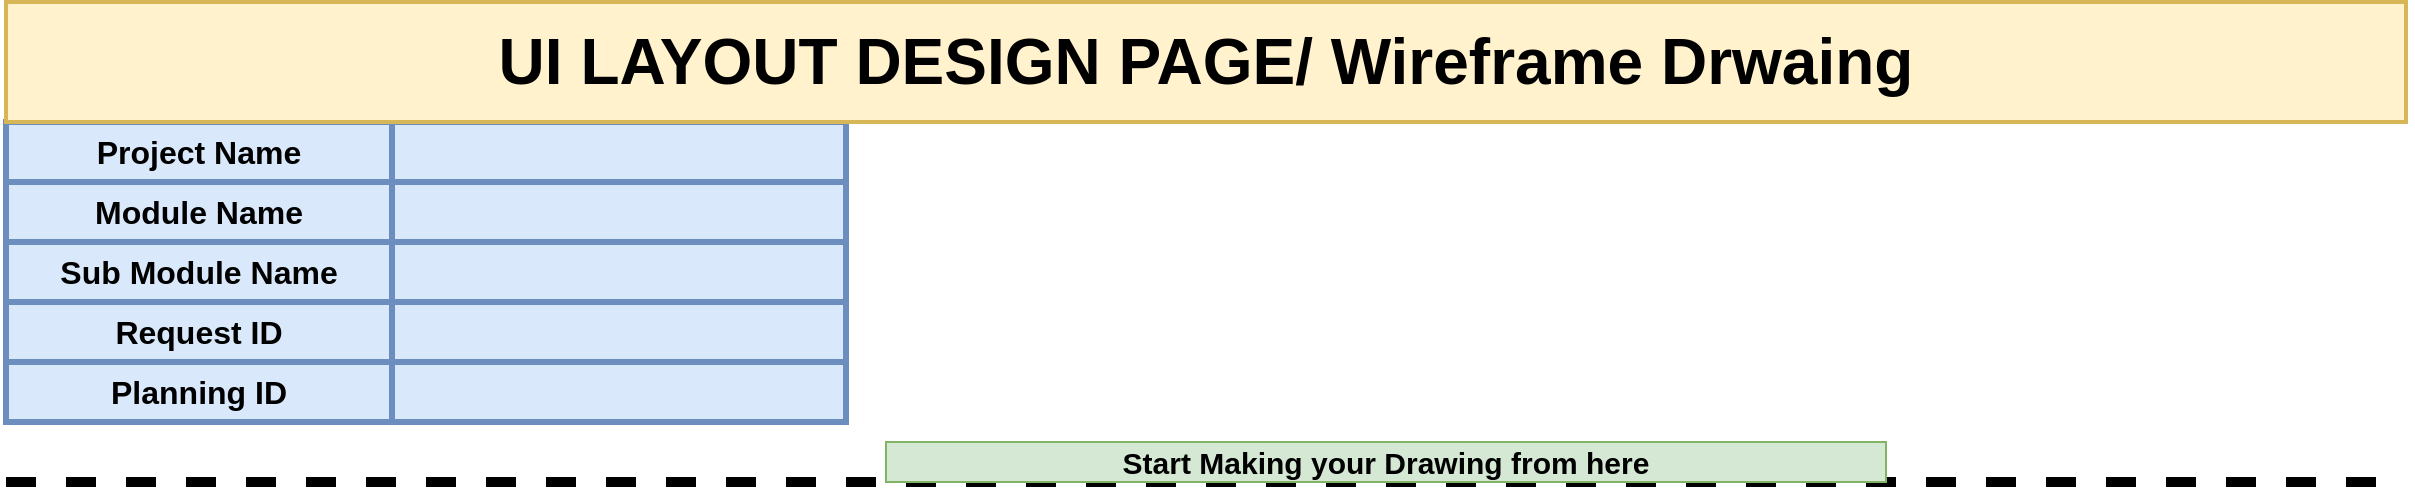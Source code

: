 <mxfile version="27.0.9">
  <diagram name="Page-1" id="OAKTUkW_2GI8W2eZJ_3z">
    <mxGraphModel dx="2626" dy="2769" grid="1" gridSize="10" guides="1" tooltips="1" connect="1" arrows="1" fold="1" page="1" pageScale="1" pageWidth="1200" pageHeight="1920" math="0" shadow="0">
      <root>
        <mxCell id="0" />
        <mxCell id="1" parent="0" />
        <mxCell id="X2DEoYNrEsbsbpdEYYna-1" value="" style="shape=table;startSize=0;container=1;collapsible=0;childLayout=tableLayout;fontSize=16;fontStyle=1;fillColor=#dae8fc;strokeColor=#6c8ebf;strokeWidth=3;" vertex="1" parent="1">
          <mxGeometry y="60" width="420" height="150" as="geometry" />
        </mxCell>
        <mxCell id="X2DEoYNrEsbsbpdEYYna-2" value="" style="shape=tableRow;horizontal=0;startSize=0;swimlaneHead=0;swimlaneBody=0;strokeColor=inherit;top=0;left=0;bottom=0;right=0;collapsible=0;dropTarget=0;fillColor=none;points=[[0,0.5],[1,0.5]];portConstraint=eastwest;fontSize=16;" vertex="1" parent="X2DEoYNrEsbsbpdEYYna-1">
          <mxGeometry width="420" height="30" as="geometry" />
        </mxCell>
        <mxCell id="X2DEoYNrEsbsbpdEYYna-3" value="&lt;b&gt;Project Name&lt;/b&gt;" style="shape=partialRectangle;html=1;whiteSpace=wrap;connectable=0;strokeColor=inherit;overflow=hidden;fillColor=none;top=0;left=0;bottom=0;right=0;pointerEvents=1;fontSize=16;" vertex="1" parent="X2DEoYNrEsbsbpdEYYna-2">
          <mxGeometry width="193" height="30" as="geometry">
            <mxRectangle width="193" height="30" as="alternateBounds" />
          </mxGeometry>
        </mxCell>
        <mxCell id="X2DEoYNrEsbsbpdEYYna-4" value="" style="shape=partialRectangle;html=1;whiteSpace=wrap;connectable=0;strokeColor=inherit;overflow=hidden;fillColor=none;top=0;left=0;bottom=0;right=0;pointerEvents=1;fontSize=16;" vertex="1" parent="X2DEoYNrEsbsbpdEYYna-2">
          <mxGeometry x="193" width="227" height="30" as="geometry">
            <mxRectangle width="227" height="30" as="alternateBounds" />
          </mxGeometry>
        </mxCell>
        <mxCell id="X2DEoYNrEsbsbpdEYYna-6" value="" style="shape=tableRow;horizontal=0;startSize=0;swimlaneHead=0;swimlaneBody=0;strokeColor=inherit;top=0;left=0;bottom=0;right=0;collapsible=0;dropTarget=0;fillColor=none;points=[[0,0.5],[1,0.5]];portConstraint=eastwest;fontSize=16;" vertex="1" parent="X2DEoYNrEsbsbpdEYYna-1">
          <mxGeometry y="30" width="420" height="30" as="geometry" />
        </mxCell>
        <mxCell id="X2DEoYNrEsbsbpdEYYna-7" value="&lt;b&gt;Module Name&lt;/b&gt;" style="shape=partialRectangle;html=1;whiteSpace=wrap;connectable=0;strokeColor=inherit;overflow=hidden;fillColor=none;top=0;left=0;bottom=0;right=0;pointerEvents=1;fontSize=16;" vertex="1" parent="X2DEoYNrEsbsbpdEYYna-6">
          <mxGeometry width="193" height="30" as="geometry">
            <mxRectangle width="193" height="30" as="alternateBounds" />
          </mxGeometry>
        </mxCell>
        <mxCell id="X2DEoYNrEsbsbpdEYYna-8" value="" style="shape=partialRectangle;html=1;whiteSpace=wrap;connectable=0;strokeColor=inherit;overflow=hidden;fillColor=none;top=0;left=0;bottom=0;right=0;pointerEvents=1;fontSize=16;" vertex="1" parent="X2DEoYNrEsbsbpdEYYna-6">
          <mxGeometry x="193" width="227" height="30" as="geometry">
            <mxRectangle width="227" height="30" as="alternateBounds" />
          </mxGeometry>
        </mxCell>
        <mxCell id="X2DEoYNrEsbsbpdEYYna-10" value="" style="shape=tableRow;horizontal=0;startSize=0;swimlaneHead=0;swimlaneBody=0;strokeColor=inherit;top=0;left=0;bottom=0;right=0;collapsible=0;dropTarget=0;fillColor=none;points=[[0,0.5],[1,0.5]];portConstraint=eastwest;fontSize=16;" vertex="1" parent="X2DEoYNrEsbsbpdEYYna-1">
          <mxGeometry y="60" width="420" height="30" as="geometry" />
        </mxCell>
        <mxCell id="X2DEoYNrEsbsbpdEYYna-11" value="&lt;b&gt;Sub Module Name&lt;/b&gt;" style="shape=partialRectangle;html=1;whiteSpace=wrap;connectable=0;strokeColor=inherit;overflow=hidden;fillColor=none;top=0;left=0;bottom=0;right=0;pointerEvents=1;fontSize=16;" vertex="1" parent="X2DEoYNrEsbsbpdEYYna-10">
          <mxGeometry width="193" height="30" as="geometry">
            <mxRectangle width="193" height="30" as="alternateBounds" />
          </mxGeometry>
        </mxCell>
        <mxCell id="X2DEoYNrEsbsbpdEYYna-12" value="" style="shape=partialRectangle;html=1;whiteSpace=wrap;connectable=0;strokeColor=inherit;overflow=hidden;fillColor=none;top=0;left=0;bottom=0;right=0;pointerEvents=1;fontSize=16;" vertex="1" parent="X2DEoYNrEsbsbpdEYYna-10">
          <mxGeometry x="193" width="227" height="30" as="geometry">
            <mxRectangle width="227" height="30" as="alternateBounds" />
          </mxGeometry>
        </mxCell>
        <mxCell id="X2DEoYNrEsbsbpdEYYna-15" style="shape=tableRow;horizontal=0;startSize=0;swimlaneHead=0;swimlaneBody=0;strokeColor=inherit;top=0;left=0;bottom=0;right=0;collapsible=0;dropTarget=0;fillColor=none;points=[[0,0.5],[1,0.5]];portConstraint=eastwest;fontSize=16;" vertex="1" parent="X2DEoYNrEsbsbpdEYYna-1">
          <mxGeometry y="90" width="420" height="30" as="geometry" />
        </mxCell>
        <mxCell id="X2DEoYNrEsbsbpdEYYna-16" value="Request ID" style="shape=partialRectangle;html=1;whiteSpace=wrap;connectable=0;strokeColor=inherit;overflow=hidden;fillColor=none;top=0;left=0;bottom=0;right=0;pointerEvents=1;fontSize=16;fontStyle=1" vertex="1" parent="X2DEoYNrEsbsbpdEYYna-15">
          <mxGeometry width="193" height="30" as="geometry">
            <mxRectangle width="193" height="30" as="alternateBounds" />
          </mxGeometry>
        </mxCell>
        <mxCell id="X2DEoYNrEsbsbpdEYYna-17" style="shape=partialRectangle;html=1;whiteSpace=wrap;connectable=0;strokeColor=inherit;overflow=hidden;fillColor=none;top=0;left=0;bottom=0;right=0;pointerEvents=1;fontSize=16;" vertex="1" parent="X2DEoYNrEsbsbpdEYYna-15">
          <mxGeometry x="193" width="227" height="30" as="geometry">
            <mxRectangle width="227" height="30" as="alternateBounds" />
          </mxGeometry>
        </mxCell>
        <mxCell id="X2DEoYNrEsbsbpdEYYna-21" style="shape=tableRow;horizontal=0;startSize=0;swimlaneHead=0;swimlaneBody=0;strokeColor=inherit;top=0;left=0;bottom=0;right=0;collapsible=0;dropTarget=0;fillColor=none;points=[[0,0.5],[1,0.5]];portConstraint=eastwest;fontSize=16;" vertex="1" parent="X2DEoYNrEsbsbpdEYYna-1">
          <mxGeometry y="120" width="420" height="30" as="geometry" />
        </mxCell>
        <mxCell id="X2DEoYNrEsbsbpdEYYna-22" value="Planning ID" style="shape=partialRectangle;html=1;whiteSpace=wrap;connectable=0;strokeColor=inherit;overflow=hidden;fillColor=none;top=0;left=0;bottom=0;right=0;pointerEvents=1;fontSize=16;fontStyle=1" vertex="1" parent="X2DEoYNrEsbsbpdEYYna-21">
          <mxGeometry width="193" height="30" as="geometry">
            <mxRectangle width="193" height="30" as="alternateBounds" />
          </mxGeometry>
        </mxCell>
        <mxCell id="X2DEoYNrEsbsbpdEYYna-23" style="shape=partialRectangle;html=1;whiteSpace=wrap;connectable=0;strokeColor=inherit;overflow=hidden;fillColor=none;top=0;left=0;bottom=0;right=0;pointerEvents=1;fontSize=16;" vertex="1" parent="X2DEoYNrEsbsbpdEYYna-21">
          <mxGeometry x="193" width="227" height="30" as="geometry">
            <mxRectangle width="227" height="30" as="alternateBounds" />
          </mxGeometry>
        </mxCell>
        <mxCell id="X2DEoYNrEsbsbpdEYYna-14" value="&lt;b&gt;&lt;font style=&quot;font-size: 32px;&quot;&gt;UI LAYOUT DESIGN PAGE/ Wireframe Drwaing&lt;/font&gt;&lt;/b&gt;" style="rounded=0;whiteSpace=wrap;html=1;fillColor=#fff2cc;strokeColor=#d6b656;strokeWidth=2;" vertex="1" parent="1">
          <mxGeometry width="1200" height="60" as="geometry" />
        </mxCell>
        <mxCell id="X2DEoYNrEsbsbpdEYYna-24" value="" style="endArrow=none;dashed=1;html=1;rounded=0;strokeWidth=5;" edge="1" parent="1">
          <mxGeometry width="50" height="50" relative="1" as="geometry">
            <mxPoint y="240" as="sourcePoint" />
            <mxPoint x="1200" y="240" as="targetPoint" />
          </mxGeometry>
        </mxCell>
        <mxCell id="X2DEoYNrEsbsbpdEYYna-25" value="Start Making your Drawing from here" style="rounded=0;whiteSpace=wrap;html=1;fillColor=#d5e8d4;strokeColor=#82b366;fontStyle=1;fontSize=15;" vertex="1" parent="1">
          <mxGeometry x="440" y="220" width="500" height="20" as="geometry" />
        </mxCell>
      </root>
    </mxGraphModel>
  </diagram>
</mxfile>
